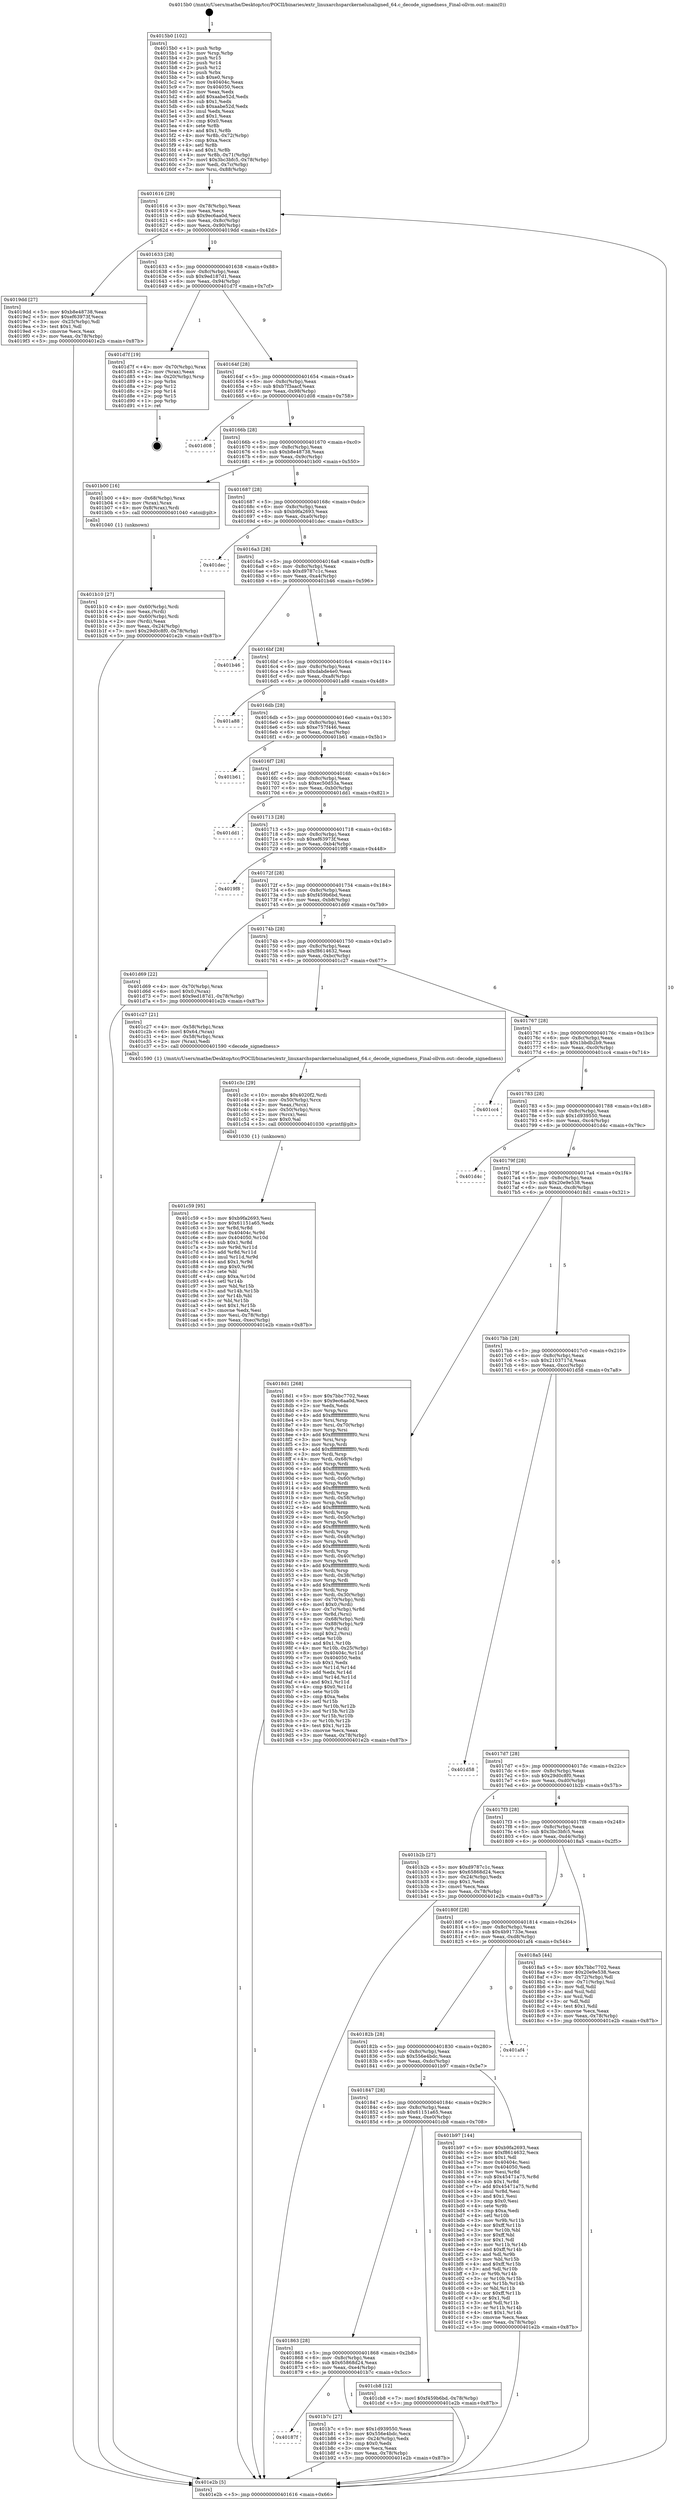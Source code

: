digraph "0x4015b0" {
  label = "0x4015b0 (/mnt/c/Users/mathe/Desktop/tcc/POCII/binaries/extr_linuxarchsparckernelunaligned_64.c_decode_signedness_Final-ollvm.out::main(0))"
  labelloc = "t"
  node[shape=record]

  Entry [label="",width=0.3,height=0.3,shape=circle,fillcolor=black,style=filled]
  "0x401616" [label="{
     0x401616 [29]\l
     | [instrs]\l
     &nbsp;&nbsp;0x401616 \<+3\>: mov -0x78(%rbp),%eax\l
     &nbsp;&nbsp;0x401619 \<+2\>: mov %eax,%ecx\l
     &nbsp;&nbsp;0x40161b \<+6\>: sub $0x9ec6aa0d,%ecx\l
     &nbsp;&nbsp;0x401621 \<+6\>: mov %eax,-0x8c(%rbp)\l
     &nbsp;&nbsp;0x401627 \<+6\>: mov %ecx,-0x90(%rbp)\l
     &nbsp;&nbsp;0x40162d \<+6\>: je 00000000004019dd \<main+0x42d\>\l
  }"]
  "0x4019dd" [label="{
     0x4019dd [27]\l
     | [instrs]\l
     &nbsp;&nbsp;0x4019dd \<+5\>: mov $0xb8e48738,%eax\l
     &nbsp;&nbsp;0x4019e2 \<+5\>: mov $0xef63973f,%ecx\l
     &nbsp;&nbsp;0x4019e7 \<+3\>: mov -0x25(%rbp),%dl\l
     &nbsp;&nbsp;0x4019ea \<+3\>: test $0x1,%dl\l
     &nbsp;&nbsp;0x4019ed \<+3\>: cmovne %ecx,%eax\l
     &nbsp;&nbsp;0x4019f0 \<+3\>: mov %eax,-0x78(%rbp)\l
     &nbsp;&nbsp;0x4019f3 \<+5\>: jmp 0000000000401e2b \<main+0x87b\>\l
  }"]
  "0x401633" [label="{
     0x401633 [28]\l
     | [instrs]\l
     &nbsp;&nbsp;0x401633 \<+5\>: jmp 0000000000401638 \<main+0x88\>\l
     &nbsp;&nbsp;0x401638 \<+6\>: mov -0x8c(%rbp),%eax\l
     &nbsp;&nbsp;0x40163e \<+5\>: sub $0x9ed187d1,%eax\l
     &nbsp;&nbsp;0x401643 \<+6\>: mov %eax,-0x94(%rbp)\l
     &nbsp;&nbsp;0x401649 \<+6\>: je 0000000000401d7f \<main+0x7cf\>\l
  }"]
  Exit [label="",width=0.3,height=0.3,shape=circle,fillcolor=black,style=filled,peripheries=2]
  "0x401d7f" [label="{
     0x401d7f [19]\l
     | [instrs]\l
     &nbsp;&nbsp;0x401d7f \<+4\>: mov -0x70(%rbp),%rax\l
     &nbsp;&nbsp;0x401d83 \<+2\>: mov (%rax),%eax\l
     &nbsp;&nbsp;0x401d85 \<+4\>: lea -0x20(%rbp),%rsp\l
     &nbsp;&nbsp;0x401d89 \<+1\>: pop %rbx\l
     &nbsp;&nbsp;0x401d8a \<+2\>: pop %r12\l
     &nbsp;&nbsp;0x401d8c \<+2\>: pop %r14\l
     &nbsp;&nbsp;0x401d8e \<+2\>: pop %r15\l
     &nbsp;&nbsp;0x401d90 \<+1\>: pop %rbp\l
     &nbsp;&nbsp;0x401d91 \<+1\>: ret\l
  }"]
  "0x40164f" [label="{
     0x40164f [28]\l
     | [instrs]\l
     &nbsp;&nbsp;0x40164f \<+5\>: jmp 0000000000401654 \<main+0xa4\>\l
     &nbsp;&nbsp;0x401654 \<+6\>: mov -0x8c(%rbp),%eax\l
     &nbsp;&nbsp;0x40165a \<+5\>: sub $0xb7f3aacf,%eax\l
     &nbsp;&nbsp;0x40165f \<+6\>: mov %eax,-0x98(%rbp)\l
     &nbsp;&nbsp;0x401665 \<+6\>: je 0000000000401d08 \<main+0x758\>\l
  }"]
  "0x401c59" [label="{
     0x401c59 [95]\l
     | [instrs]\l
     &nbsp;&nbsp;0x401c59 \<+5\>: mov $0xb9fa2693,%esi\l
     &nbsp;&nbsp;0x401c5e \<+5\>: mov $0x61151a65,%edx\l
     &nbsp;&nbsp;0x401c63 \<+3\>: xor %r8d,%r8d\l
     &nbsp;&nbsp;0x401c66 \<+8\>: mov 0x40404c,%r9d\l
     &nbsp;&nbsp;0x401c6e \<+8\>: mov 0x404050,%r10d\l
     &nbsp;&nbsp;0x401c76 \<+4\>: sub $0x1,%r8d\l
     &nbsp;&nbsp;0x401c7a \<+3\>: mov %r9d,%r11d\l
     &nbsp;&nbsp;0x401c7d \<+3\>: add %r8d,%r11d\l
     &nbsp;&nbsp;0x401c80 \<+4\>: imul %r11d,%r9d\l
     &nbsp;&nbsp;0x401c84 \<+4\>: and $0x1,%r9d\l
     &nbsp;&nbsp;0x401c88 \<+4\>: cmp $0x0,%r9d\l
     &nbsp;&nbsp;0x401c8c \<+3\>: sete %bl\l
     &nbsp;&nbsp;0x401c8f \<+4\>: cmp $0xa,%r10d\l
     &nbsp;&nbsp;0x401c93 \<+4\>: setl %r14b\l
     &nbsp;&nbsp;0x401c97 \<+3\>: mov %bl,%r15b\l
     &nbsp;&nbsp;0x401c9a \<+3\>: and %r14b,%r15b\l
     &nbsp;&nbsp;0x401c9d \<+3\>: xor %r14b,%bl\l
     &nbsp;&nbsp;0x401ca0 \<+3\>: or %bl,%r15b\l
     &nbsp;&nbsp;0x401ca3 \<+4\>: test $0x1,%r15b\l
     &nbsp;&nbsp;0x401ca7 \<+3\>: cmovne %edx,%esi\l
     &nbsp;&nbsp;0x401caa \<+3\>: mov %esi,-0x78(%rbp)\l
     &nbsp;&nbsp;0x401cad \<+6\>: mov %eax,-0xec(%rbp)\l
     &nbsp;&nbsp;0x401cb3 \<+5\>: jmp 0000000000401e2b \<main+0x87b\>\l
  }"]
  "0x401d08" [label="{
     0x401d08\l
  }", style=dashed]
  "0x40166b" [label="{
     0x40166b [28]\l
     | [instrs]\l
     &nbsp;&nbsp;0x40166b \<+5\>: jmp 0000000000401670 \<main+0xc0\>\l
     &nbsp;&nbsp;0x401670 \<+6\>: mov -0x8c(%rbp),%eax\l
     &nbsp;&nbsp;0x401676 \<+5\>: sub $0xb8e48738,%eax\l
     &nbsp;&nbsp;0x40167b \<+6\>: mov %eax,-0x9c(%rbp)\l
     &nbsp;&nbsp;0x401681 \<+6\>: je 0000000000401b00 \<main+0x550\>\l
  }"]
  "0x401c3c" [label="{
     0x401c3c [29]\l
     | [instrs]\l
     &nbsp;&nbsp;0x401c3c \<+10\>: movabs $0x4020f2,%rdi\l
     &nbsp;&nbsp;0x401c46 \<+4\>: mov -0x50(%rbp),%rcx\l
     &nbsp;&nbsp;0x401c4a \<+2\>: mov %eax,(%rcx)\l
     &nbsp;&nbsp;0x401c4c \<+4\>: mov -0x50(%rbp),%rcx\l
     &nbsp;&nbsp;0x401c50 \<+2\>: mov (%rcx),%esi\l
     &nbsp;&nbsp;0x401c52 \<+2\>: mov $0x0,%al\l
     &nbsp;&nbsp;0x401c54 \<+5\>: call 0000000000401030 \<printf@plt\>\l
     | [calls]\l
     &nbsp;&nbsp;0x401030 \{1\} (unknown)\l
  }"]
  "0x401b00" [label="{
     0x401b00 [16]\l
     | [instrs]\l
     &nbsp;&nbsp;0x401b00 \<+4\>: mov -0x68(%rbp),%rax\l
     &nbsp;&nbsp;0x401b04 \<+3\>: mov (%rax),%rax\l
     &nbsp;&nbsp;0x401b07 \<+4\>: mov 0x8(%rax),%rdi\l
     &nbsp;&nbsp;0x401b0b \<+5\>: call 0000000000401040 \<atoi@plt\>\l
     | [calls]\l
     &nbsp;&nbsp;0x401040 \{1\} (unknown)\l
  }"]
  "0x401687" [label="{
     0x401687 [28]\l
     | [instrs]\l
     &nbsp;&nbsp;0x401687 \<+5\>: jmp 000000000040168c \<main+0xdc\>\l
     &nbsp;&nbsp;0x40168c \<+6\>: mov -0x8c(%rbp),%eax\l
     &nbsp;&nbsp;0x401692 \<+5\>: sub $0xb9fa2693,%eax\l
     &nbsp;&nbsp;0x401697 \<+6\>: mov %eax,-0xa0(%rbp)\l
     &nbsp;&nbsp;0x40169d \<+6\>: je 0000000000401dec \<main+0x83c\>\l
  }"]
  "0x40187f" [label="{
     0x40187f\l
  }", style=dashed]
  "0x401dec" [label="{
     0x401dec\l
  }", style=dashed]
  "0x4016a3" [label="{
     0x4016a3 [28]\l
     | [instrs]\l
     &nbsp;&nbsp;0x4016a3 \<+5\>: jmp 00000000004016a8 \<main+0xf8\>\l
     &nbsp;&nbsp;0x4016a8 \<+6\>: mov -0x8c(%rbp),%eax\l
     &nbsp;&nbsp;0x4016ae \<+5\>: sub $0xd9787c1c,%eax\l
     &nbsp;&nbsp;0x4016b3 \<+6\>: mov %eax,-0xa4(%rbp)\l
     &nbsp;&nbsp;0x4016b9 \<+6\>: je 0000000000401b46 \<main+0x596\>\l
  }"]
  "0x401b7c" [label="{
     0x401b7c [27]\l
     | [instrs]\l
     &nbsp;&nbsp;0x401b7c \<+5\>: mov $0x1d939550,%eax\l
     &nbsp;&nbsp;0x401b81 \<+5\>: mov $0x556e4bdc,%ecx\l
     &nbsp;&nbsp;0x401b86 \<+3\>: mov -0x24(%rbp),%edx\l
     &nbsp;&nbsp;0x401b89 \<+3\>: cmp $0x0,%edx\l
     &nbsp;&nbsp;0x401b8c \<+3\>: cmove %ecx,%eax\l
     &nbsp;&nbsp;0x401b8f \<+3\>: mov %eax,-0x78(%rbp)\l
     &nbsp;&nbsp;0x401b92 \<+5\>: jmp 0000000000401e2b \<main+0x87b\>\l
  }"]
  "0x401b46" [label="{
     0x401b46\l
  }", style=dashed]
  "0x4016bf" [label="{
     0x4016bf [28]\l
     | [instrs]\l
     &nbsp;&nbsp;0x4016bf \<+5\>: jmp 00000000004016c4 \<main+0x114\>\l
     &nbsp;&nbsp;0x4016c4 \<+6\>: mov -0x8c(%rbp),%eax\l
     &nbsp;&nbsp;0x4016ca \<+5\>: sub $0xdabde4e0,%eax\l
     &nbsp;&nbsp;0x4016cf \<+6\>: mov %eax,-0xa8(%rbp)\l
     &nbsp;&nbsp;0x4016d5 \<+6\>: je 0000000000401a88 \<main+0x4d8\>\l
  }"]
  "0x401863" [label="{
     0x401863 [28]\l
     | [instrs]\l
     &nbsp;&nbsp;0x401863 \<+5\>: jmp 0000000000401868 \<main+0x2b8\>\l
     &nbsp;&nbsp;0x401868 \<+6\>: mov -0x8c(%rbp),%eax\l
     &nbsp;&nbsp;0x40186e \<+5\>: sub $0x65868d24,%eax\l
     &nbsp;&nbsp;0x401873 \<+6\>: mov %eax,-0xe4(%rbp)\l
     &nbsp;&nbsp;0x401879 \<+6\>: je 0000000000401b7c \<main+0x5cc\>\l
  }"]
  "0x401a88" [label="{
     0x401a88\l
  }", style=dashed]
  "0x4016db" [label="{
     0x4016db [28]\l
     | [instrs]\l
     &nbsp;&nbsp;0x4016db \<+5\>: jmp 00000000004016e0 \<main+0x130\>\l
     &nbsp;&nbsp;0x4016e0 \<+6\>: mov -0x8c(%rbp),%eax\l
     &nbsp;&nbsp;0x4016e6 \<+5\>: sub $0xe757f446,%eax\l
     &nbsp;&nbsp;0x4016eb \<+6\>: mov %eax,-0xac(%rbp)\l
     &nbsp;&nbsp;0x4016f1 \<+6\>: je 0000000000401b61 \<main+0x5b1\>\l
  }"]
  "0x401cb8" [label="{
     0x401cb8 [12]\l
     | [instrs]\l
     &nbsp;&nbsp;0x401cb8 \<+7\>: movl $0xf459b6bd,-0x78(%rbp)\l
     &nbsp;&nbsp;0x401cbf \<+5\>: jmp 0000000000401e2b \<main+0x87b\>\l
  }"]
  "0x401b61" [label="{
     0x401b61\l
  }", style=dashed]
  "0x4016f7" [label="{
     0x4016f7 [28]\l
     | [instrs]\l
     &nbsp;&nbsp;0x4016f7 \<+5\>: jmp 00000000004016fc \<main+0x14c\>\l
     &nbsp;&nbsp;0x4016fc \<+6\>: mov -0x8c(%rbp),%eax\l
     &nbsp;&nbsp;0x401702 \<+5\>: sub $0xec50d53a,%eax\l
     &nbsp;&nbsp;0x401707 \<+6\>: mov %eax,-0xb0(%rbp)\l
     &nbsp;&nbsp;0x40170d \<+6\>: je 0000000000401dd1 \<main+0x821\>\l
  }"]
  "0x401847" [label="{
     0x401847 [28]\l
     | [instrs]\l
     &nbsp;&nbsp;0x401847 \<+5\>: jmp 000000000040184c \<main+0x29c\>\l
     &nbsp;&nbsp;0x40184c \<+6\>: mov -0x8c(%rbp),%eax\l
     &nbsp;&nbsp;0x401852 \<+5\>: sub $0x61151a65,%eax\l
     &nbsp;&nbsp;0x401857 \<+6\>: mov %eax,-0xe0(%rbp)\l
     &nbsp;&nbsp;0x40185d \<+6\>: je 0000000000401cb8 \<main+0x708\>\l
  }"]
  "0x401dd1" [label="{
     0x401dd1\l
  }", style=dashed]
  "0x401713" [label="{
     0x401713 [28]\l
     | [instrs]\l
     &nbsp;&nbsp;0x401713 \<+5\>: jmp 0000000000401718 \<main+0x168\>\l
     &nbsp;&nbsp;0x401718 \<+6\>: mov -0x8c(%rbp),%eax\l
     &nbsp;&nbsp;0x40171e \<+5\>: sub $0xef63973f,%eax\l
     &nbsp;&nbsp;0x401723 \<+6\>: mov %eax,-0xb4(%rbp)\l
     &nbsp;&nbsp;0x401729 \<+6\>: je 00000000004019f8 \<main+0x448\>\l
  }"]
  "0x401b97" [label="{
     0x401b97 [144]\l
     | [instrs]\l
     &nbsp;&nbsp;0x401b97 \<+5\>: mov $0xb9fa2693,%eax\l
     &nbsp;&nbsp;0x401b9c \<+5\>: mov $0xf8614632,%ecx\l
     &nbsp;&nbsp;0x401ba1 \<+2\>: mov $0x1,%dl\l
     &nbsp;&nbsp;0x401ba3 \<+7\>: mov 0x40404c,%esi\l
     &nbsp;&nbsp;0x401baa \<+7\>: mov 0x404050,%edi\l
     &nbsp;&nbsp;0x401bb1 \<+3\>: mov %esi,%r8d\l
     &nbsp;&nbsp;0x401bb4 \<+7\>: sub $0x45471a75,%r8d\l
     &nbsp;&nbsp;0x401bbb \<+4\>: sub $0x1,%r8d\l
     &nbsp;&nbsp;0x401bbf \<+7\>: add $0x45471a75,%r8d\l
     &nbsp;&nbsp;0x401bc6 \<+4\>: imul %r8d,%esi\l
     &nbsp;&nbsp;0x401bca \<+3\>: and $0x1,%esi\l
     &nbsp;&nbsp;0x401bcd \<+3\>: cmp $0x0,%esi\l
     &nbsp;&nbsp;0x401bd0 \<+4\>: sete %r9b\l
     &nbsp;&nbsp;0x401bd4 \<+3\>: cmp $0xa,%edi\l
     &nbsp;&nbsp;0x401bd7 \<+4\>: setl %r10b\l
     &nbsp;&nbsp;0x401bdb \<+3\>: mov %r9b,%r11b\l
     &nbsp;&nbsp;0x401bde \<+4\>: xor $0xff,%r11b\l
     &nbsp;&nbsp;0x401be2 \<+3\>: mov %r10b,%bl\l
     &nbsp;&nbsp;0x401be5 \<+3\>: xor $0xff,%bl\l
     &nbsp;&nbsp;0x401be8 \<+3\>: xor $0x1,%dl\l
     &nbsp;&nbsp;0x401beb \<+3\>: mov %r11b,%r14b\l
     &nbsp;&nbsp;0x401bee \<+4\>: and $0xff,%r14b\l
     &nbsp;&nbsp;0x401bf2 \<+3\>: and %dl,%r9b\l
     &nbsp;&nbsp;0x401bf5 \<+3\>: mov %bl,%r15b\l
     &nbsp;&nbsp;0x401bf8 \<+4\>: and $0xff,%r15b\l
     &nbsp;&nbsp;0x401bfc \<+3\>: and %dl,%r10b\l
     &nbsp;&nbsp;0x401bff \<+3\>: or %r9b,%r14b\l
     &nbsp;&nbsp;0x401c02 \<+3\>: or %r10b,%r15b\l
     &nbsp;&nbsp;0x401c05 \<+3\>: xor %r15b,%r14b\l
     &nbsp;&nbsp;0x401c08 \<+3\>: or %bl,%r11b\l
     &nbsp;&nbsp;0x401c0b \<+4\>: xor $0xff,%r11b\l
     &nbsp;&nbsp;0x401c0f \<+3\>: or $0x1,%dl\l
     &nbsp;&nbsp;0x401c12 \<+3\>: and %dl,%r11b\l
     &nbsp;&nbsp;0x401c15 \<+3\>: or %r11b,%r14b\l
     &nbsp;&nbsp;0x401c18 \<+4\>: test $0x1,%r14b\l
     &nbsp;&nbsp;0x401c1c \<+3\>: cmovne %ecx,%eax\l
     &nbsp;&nbsp;0x401c1f \<+3\>: mov %eax,-0x78(%rbp)\l
     &nbsp;&nbsp;0x401c22 \<+5\>: jmp 0000000000401e2b \<main+0x87b\>\l
  }"]
  "0x4019f8" [label="{
     0x4019f8\l
  }", style=dashed]
  "0x40172f" [label="{
     0x40172f [28]\l
     | [instrs]\l
     &nbsp;&nbsp;0x40172f \<+5\>: jmp 0000000000401734 \<main+0x184\>\l
     &nbsp;&nbsp;0x401734 \<+6\>: mov -0x8c(%rbp),%eax\l
     &nbsp;&nbsp;0x40173a \<+5\>: sub $0xf459b6bd,%eax\l
     &nbsp;&nbsp;0x40173f \<+6\>: mov %eax,-0xb8(%rbp)\l
     &nbsp;&nbsp;0x401745 \<+6\>: je 0000000000401d69 \<main+0x7b9\>\l
  }"]
  "0x40182b" [label="{
     0x40182b [28]\l
     | [instrs]\l
     &nbsp;&nbsp;0x40182b \<+5\>: jmp 0000000000401830 \<main+0x280\>\l
     &nbsp;&nbsp;0x401830 \<+6\>: mov -0x8c(%rbp),%eax\l
     &nbsp;&nbsp;0x401836 \<+5\>: sub $0x556e4bdc,%eax\l
     &nbsp;&nbsp;0x40183b \<+6\>: mov %eax,-0xdc(%rbp)\l
     &nbsp;&nbsp;0x401841 \<+6\>: je 0000000000401b97 \<main+0x5e7\>\l
  }"]
  "0x401d69" [label="{
     0x401d69 [22]\l
     | [instrs]\l
     &nbsp;&nbsp;0x401d69 \<+4\>: mov -0x70(%rbp),%rax\l
     &nbsp;&nbsp;0x401d6d \<+6\>: movl $0x0,(%rax)\l
     &nbsp;&nbsp;0x401d73 \<+7\>: movl $0x9ed187d1,-0x78(%rbp)\l
     &nbsp;&nbsp;0x401d7a \<+5\>: jmp 0000000000401e2b \<main+0x87b\>\l
  }"]
  "0x40174b" [label="{
     0x40174b [28]\l
     | [instrs]\l
     &nbsp;&nbsp;0x40174b \<+5\>: jmp 0000000000401750 \<main+0x1a0\>\l
     &nbsp;&nbsp;0x401750 \<+6\>: mov -0x8c(%rbp),%eax\l
     &nbsp;&nbsp;0x401756 \<+5\>: sub $0xf8614632,%eax\l
     &nbsp;&nbsp;0x40175b \<+6\>: mov %eax,-0xbc(%rbp)\l
     &nbsp;&nbsp;0x401761 \<+6\>: je 0000000000401c27 \<main+0x677\>\l
  }"]
  "0x401af4" [label="{
     0x401af4\l
  }", style=dashed]
  "0x401c27" [label="{
     0x401c27 [21]\l
     | [instrs]\l
     &nbsp;&nbsp;0x401c27 \<+4\>: mov -0x58(%rbp),%rax\l
     &nbsp;&nbsp;0x401c2b \<+6\>: movl $0x64,(%rax)\l
     &nbsp;&nbsp;0x401c31 \<+4\>: mov -0x58(%rbp),%rax\l
     &nbsp;&nbsp;0x401c35 \<+2\>: mov (%rax),%edi\l
     &nbsp;&nbsp;0x401c37 \<+5\>: call 0000000000401590 \<decode_signedness\>\l
     | [calls]\l
     &nbsp;&nbsp;0x401590 \{1\} (/mnt/c/Users/mathe/Desktop/tcc/POCII/binaries/extr_linuxarchsparckernelunaligned_64.c_decode_signedness_Final-ollvm.out::decode_signedness)\l
  }"]
  "0x401767" [label="{
     0x401767 [28]\l
     | [instrs]\l
     &nbsp;&nbsp;0x401767 \<+5\>: jmp 000000000040176c \<main+0x1bc\>\l
     &nbsp;&nbsp;0x40176c \<+6\>: mov -0x8c(%rbp),%eax\l
     &nbsp;&nbsp;0x401772 \<+5\>: sub $0x1bbdb2b9,%eax\l
     &nbsp;&nbsp;0x401777 \<+6\>: mov %eax,-0xc0(%rbp)\l
     &nbsp;&nbsp;0x40177d \<+6\>: je 0000000000401cc4 \<main+0x714\>\l
  }"]
  "0x401b10" [label="{
     0x401b10 [27]\l
     | [instrs]\l
     &nbsp;&nbsp;0x401b10 \<+4\>: mov -0x60(%rbp),%rdi\l
     &nbsp;&nbsp;0x401b14 \<+2\>: mov %eax,(%rdi)\l
     &nbsp;&nbsp;0x401b16 \<+4\>: mov -0x60(%rbp),%rdi\l
     &nbsp;&nbsp;0x401b1a \<+2\>: mov (%rdi),%eax\l
     &nbsp;&nbsp;0x401b1c \<+3\>: mov %eax,-0x24(%rbp)\l
     &nbsp;&nbsp;0x401b1f \<+7\>: movl $0x29d0c8f0,-0x78(%rbp)\l
     &nbsp;&nbsp;0x401b26 \<+5\>: jmp 0000000000401e2b \<main+0x87b\>\l
  }"]
  "0x401cc4" [label="{
     0x401cc4\l
  }", style=dashed]
  "0x401783" [label="{
     0x401783 [28]\l
     | [instrs]\l
     &nbsp;&nbsp;0x401783 \<+5\>: jmp 0000000000401788 \<main+0x1d8\>\l
     &nbsp;&nbsp;0x401788 \<+6\>: mov -0x8c(%rbp),%eax\l
     &nbsp;&nbsp;0x40178e \<+5\>: sub $0x1d939550,%eax\l
     &nbsp;&nbsp;0x401793 \<+6\>: mov %eax,-0xc4(%rbp)\l
     &nbsp;&nbsp;0x401799 \<+6\>: je 0000000000401d4c \<main+0x79c\>\l
  }"]
  "0x4015b0" [label="{
     0x4015b0 [102]\l
     | [instrs]\l
     &nbsp;&nbsp;0x4015b0 \<+1\>: push %rbp\l
     &nbsp;&nbsp;0x4015b1 \<+3\>: mov %rsp,%rbp\l
     &nbsp;&nbsp;0x4015b4 \<+2\>: push %r15\l
     &nbsp;&nbsp;0x4015b6 \<+2\>: push %r14\l
     &nbsp;&nbsp;0x4015b8 \<+2\>: push %r12\l
     &nbsp;&nbsp;0x4015ba \<+1\>: push %rbx\l
     &nbsp;&nbsp;0x4015bb \<+7\>: sub $0xe0,%rsp\l
     &nbsp;&nbsp;0x4015c2 \<+7\>: mov 0x40404c,%eax\l
     &nbsp;&nbsp;0x4015c9 \<+7\>: mov 0x404050,%ecx\l
     &nbsp;&nbsp;0x4015d0 \<+2\>: mov %eax,%edx\l
     &nbsp;&nbsp;0x4015d2 \<+6\>: add $0xaabe52d,%edx\l
     &nbsp;&nbsp;0x4015d8 \<+3\>: sub $0x1,%edx\l
     &nbsp;&nbsp;0x4015db \<+6\>: sub $0xaabe52d,%edx\l
     &nbsp;&nbsp;0x4015e1 \<+3\>: imul %edx,%eax\l
     &nbsp;&nbsp;0x4015e4 \<+3\>: and $0x1,%eax\l
     &nbsp;&nbsp;0x4015e7 \<+3\>: cmp $0x0,%eax\l
     &nbsp;&nbsp;0x4015ea \<+4\>: sete %r8b\l
     &nbsp;&nbsp;0x4015ee \<+4\>: and $0x1,%r8b\l
     &nbsp;&nbsp;0x4015f2 \<+4\>: mov %r8b,-0x72(%rbp)\l
     &nbsp;&nbsp;0x4015f6 \<+3\>: cmp $0xa,%ecx\l
     &nbsp;&nbsp;0x4015f9 \<+4\>: setl %r8b\l
     &nbsp;&nbsp;0x4015fd \<+4\>: and $0x1,%r8b\l
     &nbsp;&nbsp;0x401601 \<+4\>: mov %r8b,-0x71(%rbp)\l
     &nbsp;&nbsp;0x401605 \<+7\>: movl $0x3bc3bfc5,-0x78(%rbp)\l
     &nbsp;&nbsp;0x40160c \<+3\>: mov %edi,-0x7c(%rbp)\l
     &nbsp;&nbsp;0x40160f \<+7\>: mov %rsi,-0x88(%rbp)\l
  }"]
  "0x401d4c" [label="{
     0x401d4c\l
  }", style=dashed]
  "0x40179f" [label="{
     0x40179f [28]\l
     | [instrs]\l
     &nbsp;&nbsp;0x40179f \<+5\>: jmp 00000000004017a4 \<main+0x1f4\>\l
     &nbsp;&nbsp;0x4017a4 \<+6\>: mov -0x8c(%rbp),%eax\l
     &nbsp;&nbsp;0x4017aa \<+5\>: sub $0x20e9e538,%eax\l
     &nbsp;&nbsp;0x4017af \<+6\>: mov %eax,-0xc8(%rbp)\l
     &nbsp;&nbsp;0x4017b5 \<+6\>: je 00000000004018d1 \<main+0x321\>\l
  }"]
  "0x401e2b" [label="{
     0x401e2b [5]\l
     | [instrs]\l
     &nbsp;&nbsp;0x401e2b \<+5\>: jmp 0000000000401616 \<main+0x66\>\l
  }"]
  "0x4018d1" [label="{
     0x4018d1 [268]\l
     | [instrs]\l
     &nbsp;&nbsp;0x4018d1 \<+5\>: mov $0x7bbc7702,%eax\l
     &nbsp;&nbsp;0x4018d6 \<+5\>: mov $0x9ec6aa0d,%ecx\l
     &nbsp;&nbsp;0x4018db \<+2\>: xor %edx,%edx\l
     &nbsp;&nbsp;0x4018dd \<+3\>: mov %rsp,%rsi\l
     &nbsp;&nbsp;0x4018e0 \<+4\>: add $0xfffffffffffffff0,%rsi\l
     &nbsp;&nbsp;0x4018e4 \<+3\>: mov %rsi,%rsp\l
     &nbsp;&nbsp;0x4018e7 \<+4\>: mov %rsi,-0x70(%rbp)\l
     &nbsp;&nbsp;0x4018eb \<+3\>: mov %rsp,%rsi\l
     &nbsp;&nbsp;0x4018ee \<+4\>: add $0xfffffffffffffff0,%rsi\l
     &nbsp;&nbsp;0x4018f2 \<+3\>: mov %rsi,%rsp\l
     &nbsp;&nbsp;0x4018f5 \<+3\>: mov %rsp,%rdi\l
     &nbsp;&nbsp;0x4018f8 \<+4\>: add $0xfffffffffffffff0,%rdi\l
     &nbsp;&nbsp;0x4018fc \<+3\>: mov %rdi,%rsp\l
     &nbsp;&nbsp;0x4018ff \<+4\>: mov %rdi,-0x68(%rbp)\l
     &nbsp;&nbsp;0x401903 \<+3\>: mov %rsp,%rdi\l
     &nbsp;&nbsp;0x401906 \<+4\>: add $0xfffffffffffffff0,%rdi\l
     &nbsp;&nbsp;0x40190a \<+3\>: mov %rdi,%rsp\l
     &nbsp;&nbsp;0x40190d \<+4\>: mov %rdi,-0x60(%rbp)\l
     &nbsp;&nbsp;0x401911 \<+3\>: mov %rsp,%rdi\l
     &nbsp;&nbsp;0x401914 \<+4\>: add $0xfffffffffffffff0,%rdi\l
     &nbsp;&nbsp;0x401918 \<+3\>: mov %rdi,%rsp\l
     &nbsp;&nbsp;0x40191b \<+4\>: mov %rdi,-0x58(%rbp)\l
     &nbsp;&nbsp;0x40191f \<+3\>: mov %rsp,%rdi\l
     &nbsp;&nbsp;0x401922 \<+4\>: add $0xfffffffffffffff0,%rdi\l
     &nbsp;&nbsp;0x401926 \<+3\>: mov %rdi,%rsp\l
     &nbsp;&nbsp;0x401929 \<+4\>: mov %rdi,-0x50(%rbp)\l
     &nbsp;&nbsp;0x40192d \<+3\>: mov %rsp,%rdi\l
     &nbsp;&nbsp;0x401930 \<+4\>: add $0xfffffffffffffff0,%rdi\l
     &nbsp;&nbsp;0x401934 \<+3\>: mov %rdi,%rsp\l
     &nbsp;&nbsp;0x401937 \<+4\>: mov %rdi,-0x48(%rbp)\l
     &nbsp;&nbsp;0x40193b \<+3\>: mov %rsp,%rdi\l
     &nbsp;&nbsp;0x40193e \<+4\>: add $0xfffffffffffffff0,%rdi\l
     &nbsp;&nbsp;0x401942 \<+3\>: mov %rdi,%rsp\l
     &nbsp;&nbsp;0x401945 \<+4\>: mov %rdi,-0x40(%rbp)\l
     &nbsp;&nbsp;0x401949 \<+3\>: mov %rsp,%rdi\l
     &nbsp;&nbsp;0x40194c \<+4\>: add $0xfffffffffffffff0,%rdi\l
     &nbsp;&nbsp;0x401950 \<+3\>: mov %rdi,%rsp\l
     &nbsp;&nbsp;0x401953 \<+4\>: mov %rdi,-0x38(%rbp)\l
     &nbsp;&nbsp;0x401957 \<+3\>: mov %rsp,%rdi\l
     &nbsp;&nbsp;0x40195a \<+4\>: add $0xfffffffffffffff0,%rdi\l
     &nbsp;&nbsp;0x40195e \<+3\>: mov %rdi,%rsp\l
     &nbsp;&nbsp;0x401961 \<+4\>: mov %rdi,-0x30(%rbp)\l
     &nbsp;&nbsp;0x401965 \<+4\>: mov -0x70(%rbp),%rdi\l
     &nbsp;&nbsp;0x401969 \<+6\>: movl $0x0,(%rdi)\l
     &nbsp;&nbsp;0x40196f \<+4\>: mov -0x7c(%rbp),%r8d\l
     &nbsp;&nbsp;0x401973 \<+3\>: mov %r8d,(%rsi)\l
     &nbsp;&nbsp;0x401976 \<+4\>: mov -0x68(%rbp),%rdi\l
     &nbsp;&nbsp;0x40197a \<+7\>: mov -0x88(%rbp),%r9\l
     &nbsp;&nbsp;0x401981 \<+3\>: mov %r9,(%rdi)\l
     &nbsp;&nbsp;0x401984 \<+3\>: cmpl $0x2,(%rsi)\l
     &nbsp;&nbsp;0x401987 \<+4\>: setne %r10b\l
     &nbsp;&nbsp;0x40198b \<+4\>: and $0x1,%r10b\l
     &nbsp;&nbsp;0x40198f \<+4\>: mov %r10b,-0x25(%rbp)\l
     &nbsp;&nbsp;0x401993 \<+8\>: mov 0x40404c,%r11d\l
     &nbsp;&nbsp;0x40199b \<+7\>: mov 0x404050,%ebx\l
     &nbsp;&nbsp;0x4019a2 \<+3\>: sub $0x1,%edx\l
     &nbsp;&nbsp;0x4019a5 \<+3\>: mov %r11d,%r14d\l
     &nbsp;&nbsp;0x4019a8 \<+3\>: add %edx,%r14d\l
     &nbsp;&nbsp;0x4019ab \<+4\>: imul %r14d,%r11d\l
     &nbsp;&nbsp;0x4019af \<+4\>: and $0x1,%r11d\l
     &nbsp;&nbsp;0x4019b3 \<+4\>: cmp $0x0,%r11d\l
     &nbsp;&nbsp;0x4019b7 \<+4\>: sete %r10b\l
     &nbsp;&nbsp;0x4019bb \<+3\>: cmp $0xa,%ebx\l
     &nbsp;&nbsp;0x4019be \<+4\>: setl %r15b\l
     &nbsp;&nbsp;0x4019c2 \<+3\>: mov %r10b,%r12b\l
     &nbsp;&nbsp;0x4019c5 \<+3\>: and %r15b,%r12b\l
     &nbsp;&nbsp;0x4019c8 \<+3\>: xor %r15b,%r10b\l
     &nbsp;&nbsp;0x4019cb \<+3\>: or %r10b,%r12b\l
     &nbsp;&nbsp;0x4019ce \<+4\>: test $0x1,%r12b\l
     &nbsp;&nbsp;0x4019d2 \<+3\>: cmovne %ecx,%eax\l
     &nbsp;&nbsp;0x4019d5 \<+3\>: mov %eax,-0x78(%rbp)\l
     &nbsp;&nbsp;0x4019d8 \<+5\>: jmp 0000000000401e2b \<main+0x87b\>\l
  }"]
  "0x4017bb" [label="{
     0x4017bb [28]\l
     | [instrs]\l
     &nbsp;&nbsp;0x4017bb \<+5\>: jmp 00000000004017c0 \<main+0x210\>\l
     &nbsp;&nbsp;0x4017c0 \<+6\>: mov -0x8c(%rbp),%eax\l
     &nbsp;&nbsp;0x4017c6 \<+5\>: sub $0x2103717d,%eax\l
     &nbsp;&nbsp;0x4017cb \<+6\>: mov %eax,-0xcc(%rbp)\l
     &nbsp;&nbsp;0x4017d1 \<+6\>: je 0000000000401d58 \<main+0x7a8\>\l
  }"]
  "0x40180f" [label="{
     0x40180f [28]\l
     | [instrs]\l
     &nbsp;&nbsp;0x40180f \<+5\>: jmp 0000000000401814 \<main+0x264\>\l
     &nbsp;&nbsp;0x401814 \<+6\>: mov -0x8c(%rbp),%eax\l
     &nbsp;&nbsp;0x40181a \<+5\>: sub $0x4b91733e,%eax\l
     &nbsp;&nbsp;0x40181f \<+6\>: mov %eax,-0xd8(%rbp)\l
     &nbsp;&nbsp;0x401825 \<+6\>: je 0000000000401af4 \<main+0x544\>\l
  }"]
  "0x401d58" [label="{
     0x401d58\l
  }", style=dashed]
  "0x4017d7" [label="{
     0x4017d7 [28]\l
     | [instrs]\l
     &nbsp;&nbsp;0x4017d7 \<+5\>: jmp 00000000004017dc \<main+0x22c\>\l
     &nbsp;&nbsp;0x4017dc \<+6\>: mov -0x8c(%rbp),%eax\l
     &nbsp;&nbsp;0x4017e2 \<+5\>: sub $0x29d0c8f0,%eax\l
     &nbsp;&nbsp;0x4017e7 \<+6\>: mov %eax,-0xd0(%rbp)\l
     &nbsp;&nbsp;0x4017ed \<+6\>: je 0000000000401b2b \<main+0x57b\>\l
  }"]
  "0x4018a5" [label="{
     0x4018a5 [44]\l
     | [instrs]\l
     &nbsp;&nbsp;0x4018a5 \<+5\>: mov $0x7bbc7702,%eax\l
     &nbsp;&nbsp;0x4018aa \<+5\>: mov $0x20e9e538,%ecx\l
     &nbsp;&nbsp;0x4018af \<+3\>: mov -0x72(%rbp),%dl\l
     &nbsp;&nbsp;0x4018b2 \<+4\>: mov -0x71(%rbp),%sil\l
     &nbsp;&nbsp;0x4018b6 \<+3\>: mov %dl,%dil\l
     &nbsp;&nbsp;0x4018b9 \<+3\>: and %sil,%dil\l
     &nbsp;&nbsp;0x4018bc \<+3\>: xor %sil,%dl\l
     &nbsp;&nbsp;0x4018bf \<+3\>: or %dl,%dil\l
     &nbsp;&nbsp;0x4018c2 \<+4\>: test $0x1,%dil\l
     &nbsp;&nbsp;0x4018c6 \<+3\>: cmovne %ecx,%eax\l
     &nbsp;&nbsp;0x4018c9 \<+3\>: mov %eax,-0x78(%rbp)\l
     &nbsp;&nbsp;0x4018cc \<+5\>: jmp 0000000000401e2b \<main+0x87b\>\l
  }"]
  "0x401b2b" [label="{
     0x401b2b [27]\l
     | [instrs]\l
     &nbsp;&nbsp;0x401b2b \<+5\>: mov $0xd9787c1c,%eax\l
     &nbsp;&nbsp;0x401b30 \<+5\>: mov $0x65868d24,%ecx\l
     &nbsp;&nbsp;0x401b35 \<+3\>: mov -0x24(%rbp),%edx\l
     &nbsp;&nbsp;0x401b38 \<+3\>: cmp $0x1,%edx\l
     &nbsp;&nbsp;0x401b3b \<+3\>: cmovl %ecx,%eax\l
     &nbsp;&nbsp;0x401b3e \<+3\>: mov %eax,-0x78(%rbp)\l
     &nbsp;&nbsp;0x401b41 \<+5\>: jmp 0000000000401e2b \<main+0x87b\>\l
  }"]
  "0x4017f3" [label="{
     0x4017f3 [28]\l
     | [instrs]\l
     &nbsp;&nbsp;0x4017f3 \<+5\>: jmp 00000000004017f8 \<main+0x248\>\l
     &nbsp;&nbsp;0x4017f8 \<+6\>: mov -0x8c(%rbp),%eax\l
     &nbsp;&nbsp;0x4017fe \<+5\>: sub $0x3bc3bfc5,%eax\l
     &nbsp;&nbsp;0x401803 \<+6\>: mov %eax,-0xd4(%rbp)\l
     &nbsp;&nbsp;0x401809 \<+6\>: je 00000000004018a5 \<main+0x2f5\>\l
  }"]
  Entry -> "0x4015b0" [label=" 1"]
  "0x401616" -> "0x4019dd" [label=" 1"]
  "0x401616" -> "0x401633" [label=" 10"]
  "0x401d7f" -> Exit [label=" 1"]
  "0x401633" -> "0x401d7f" [label=" 1"]
  "0x401633" -> "0x40164f" [label=" 9"]
  "0x401d69" -> "0x401e2b" [label=" 1"]
  "0x40164f" -> "0x401d08" [label=" 0"]
  "0x40164f" -> "0x40166b" [label=" 9"]
  "0x401cb8" -> "0x401e2b" [label=" 1"]
  "0x40166b" -> "0x401b00" [label=" 1"]
  "0x40166b" -> "0x401687" [label=" 8"]
  "0x401c59" -> "0x401e2b" [label=" 1"]
  "0x401687" -> "0x401dec" [label=" 0"]
  "0x401687" -> "0x4016a3" [label=" 8"]
  "0x401c3c" -> "0x401c59" [label=" 1"]
  "0x4016a3" -> "0x401b46" [label=" 0"]
  "0x4016a3" -> "0x4016bf" [label=" 8"]
  "0x401c27" -> "0x401c3c" [label=" 1"]
  "0x4016bf" -> "0x401a88" [label=" 0"]
  "0x4016bf" -> "0x4016db" [label=" 8"]
  "0x401b7c" -> "0x401e2b" [label=" 1"]
  "0x4016db" -> "0x401b61" [label=" 0"]
  "0x4016db" -> "0x4016f7" [label=" 8"]
  "0x401863" -> "0x40187f" [label=" 0"]
  "0x4016f7" -> "0x401dd1" [label=" 0"]
  "0x4016f7" -> "0x401713" [label=" 8"]
  "0x401b97" -> "0x401e2b" [label=" 1"]
  "0x401713" -> "0x4019f8" [label=" 0"]
  "0x401713" -> "0x40172f" [label=" 8"]
  "0x401847" -> "0x401863" [label=" 1"]
  "0x40172f" -> "0x401d69" [label=" 1"]
  "0x40172f" -> "0x40174b" [label=" 7"]
  "0x401863" -> "0x401b7c" [label=" 1"]
  "0x40174b" -> "0x401c27" [label=" 1"]
  "0x40174b" -> "0x401767" [label=" 6"]
  "0x40182b" -> "0x401847" [label=" 2"]
  "0x401767" -> "0x401cc4" [label=" 0"]
  "0x401767" -> "0x401783" [label=" 6"]
  "0x401847" -> "0x401cb8" [label=" 1"]
  "0x401783" -> "0x401d4c" [label=" 0"]
  "0x401783" -> "0x40179f" [label=" 6"]
  "0x40180f" -> "0x401af4" [label=" 0"]
  "0x40179f" -> "0x4018d1" [label=" 1"]
  "0x40179f" -> "0x4017bb" [label=" 5"]
  "0x40182b" -> "0x401b97" [label=" 1"]
  "0x4017bb" -> "0x401d58" [label=" 0"]
  "0x4017bb" -> "0x4017d7" [label=" 5"]
  "0x401b2b" -> "0x401e2b" [label=" 1"]
  "0x4017d7" -> "0x401b2b" [label=" 1"]
  "0x4017d7" -> "0x4017f3" [label=" 4"]
  "0x401b10" -> "0x401e2b" [label=" 1"]
  "0x4017f3" -> "0x4018a5" [label=" 1"]
  "0x4017f3" -> "0x40180f" [label=" 3"]
  "0x4018a5" -> "0x401e2b" [label=" 1"]
  "0x4015b0" -> "0x401616" [label=" 1"]
  "0x401e2b" -> "0x401616" [label=" 10"]
  "0x40180f" -> "0x40182b" [label=" 3"]
  "0x4018d1" -> "0x401e2b" [label=" 1"]
  "0x4019dd" -> "0x401e2b" [label=" 1"]
  "0x401b00" -> "0x401b10" [label=" 1"]
}
